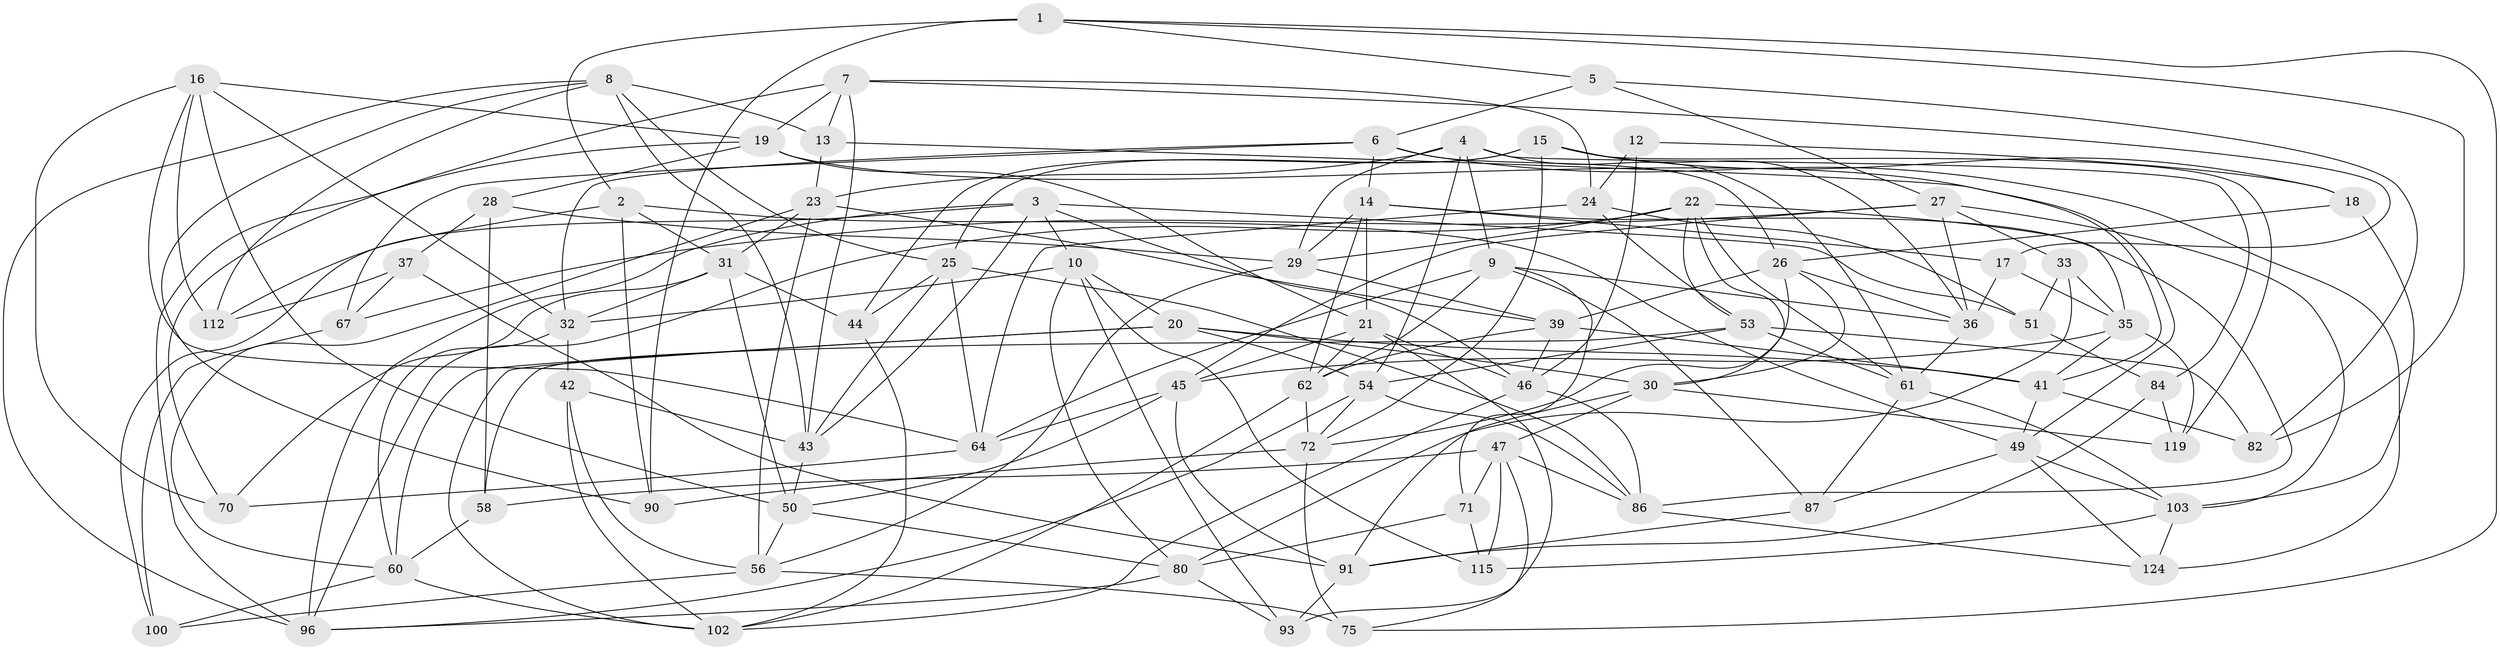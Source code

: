 // original degree distribution, {4: 1.0}
// Generated by graph-tools (version 1.1) at 2025/11/02/27/25 16:11:46]
// undirected, 75 vertices, 197 edges
graph export_dot {
graph [start="1"]
  node [color=gray90,style=filled];
  1 [super="+48"];
  2 [super="+63"];
  3 [super="+89"];
  4 [super="+122"];
  5;
  6 [super="+11"];
  7 [super="+109"];
  8 [super="+114"];
  9 [super="+117"];
  10 [super="+77"];
  12;
  13;
  14 [super="+40"];
  15 [super="+66"];
  16 [super="+34"];
  17;
  18;
  19 [super="+104"];
  20 [super="+105"];
  21 [super="+73"];
  22 [super="+81"];
  23 [super="+111"];
  24 [super="+57"];
  25 [super="+52"];
  26 [super="+38"];
  27 [super="+108"];
  28;
  29 [super="+69"];
  30 [super="+95"];
  31 [super="+74"];
  32 [super="+92"];
  33;
  35 [super="+65"];
  36 [super="+83"];
  37;
  39 [super="+55"];
  41 [super="+59"];
  42;
  43 [super="+101"];
  44;
  45 [super="+98"];
  46 [super="+106"];
  47 [super="+88"];
  49 [super="+116"];
  50 [super="+110"];
  51;
  53 [super="+68"];
  54 [super="+121"];
  56 [super="+76"];
  58;
  60 [super="+78"];
  61 [super="+85"];
  62 [super="+94"];
  64 [super="+79"];
  67;
  70;
  71;
  72 [super="+120"];
  75;
  80 [super="+123"];
  82;
  84;
  86 [super="+99"];
  87;
  90;
  91 [super="+97"];
  93;
  96 [super="+107"];
  100;
  102 [super="+118"];
  103 [super="+113"];
  112;
  115;
  119;
  124;
  1 -- 75;
  1 -- 2 [weight=2];
  1 -- 82;
  1 -- 90;
  1 -- 5;
  2 -- 90;
  2 -- 49;
  2 -- 112;
  2 -- 31;
  3 -- 46;
  3 -- 10;
  3 -- 51;
  3 -- 100;
  3 -- 43;
  3 -- 96;
  4 -- 54;
  4 -- 9;
  4 -- 84;
  4 -- 29;
  4 -- 61;
  4 -- 23;
  5 -- 82;
  5 -- 27;
  5 -- 6;
  6 -- 32;
  6 -- 67;
  6 -- 124;
  6 -- 26;
  6 -- 14;
  7 -- 43;
  7 -- 17;
  7 -- 13;
  7 -- 70;
  7 -- 24;
  7 -- 19;
  8 -- 90;
  8 -- 112;
  8 -- 13;
  8 -- 25;
  8 -- 96;
  8 -- 43;
  9 -- 87;
  9 -- 36;
  9 -- 71;
  9 -- 62;
  9 -- 64;
  10 -- 32;
  10 -- 80;
  10 -- 115;
  10 -- 93;
  10 -- 20;
  12 -- 18;
  12 -- 24 [weight=2];
  12 -- 46;
  13 -- 41;
  13 -- 23;
  14 -- 21;
  14 -- 29;
  14 -- 17;
  14 -- 86;
  14 -- 62;
  15 -- 44;
  15 -- 72;
  15 -- 18;
  15 -- 36;
  15 -- 119;
  15 -- 25;
  16 -- 32;
  16 -- 50;
  16 -- 19;
  16 -- 112;
  16 -- 70;
  16 -- 64;
  17 -- 35;
  17 -- 36;
  18 -- 26;
  18 -- 103;
  19 -- 28;
  19 -- 96;
  19 -- 49;
  19 -- 21;
  20 -- 102;
  20 -- 41;
  20 -- 60;
  20 -- 54;
  20 -- 30;
  21 -- 45;
  21 -- 93;
  21 -- 46;
  21 -- 62;
  22 -- 53;
  22 -- 29;
  22 -- 35;
  22 -- 61;
  22 -- 30;
  22 -- 96;
  23 -- 31;
  23 -- 39;
  23 -- 56;
  23 -- 60;
  24 -- 51;
  24 -- 53;
  24 -- 64;
  25 -- 86;
  25 -- 43;
  25 -- 64;
  25 -- 44;
  26 -- 36;
  26 -- 39;
  26 -- 72;
  26 -- 30;
  27 -- 33;
  27 -- 103;
  27 -- 45;
  27 -- 67;
  27 -- 36;
  28 -- 37;
  28 -- 58;
  28 -- 29;
  29 -- 56;
  29 -- 39;
  30 -- 119;
  30 -- 47;
  30 -- 91;
  31 -- 70;
  31 -- 32;
  31 -- 50;
  31 -- 44;
  32 -- 42;
  32 -- 60;
  33 -- 51;
  33 -- 35;
  33 -- 80;
  35 -- 119;
  35 -- 41;
  35 -- 45;
  36 -- 61;
  37 -- 91;
  37 -- 112;
  37 -- 67;
  39 -- 46;
  39 -- 41;
  39 -- 62;
  41 -- 82;
  41 -- 49;
  42 -- 43;
  42 -- 102;
  42 -- 56;
  43 -- 50;
  44 -- 102;
  45 -- 50;
  45 -- 64;
  45 -- 91;
  46 -- 86;
  46 -- 102;
  47 -- 115;
  47 -- 58;
  47 -- 75;
  47 -- 71;
  47 -- 86;
  49 -- 124;
  49 -- 87;
  49 -- 103;
  50 -- 56;
  50 -- 80;
  51 -- 84;
  53 -- 82;
  53 -- 58;
  53 -- 61;
  53 -- 54;
  54 -- 86;
  54 -- 96;
  54 -- 72;
  56 -- 100;
  56 -- 75;
  58 -- 60;
  60 -- 100;
  60 -- 102;
  61 -- 87;
  61 -- 103;
  62 -- 72;
  62 -- 102;
  64 -- 70;
  67 -- 100;
  71 -- 115;
  71 -- 80;
  72 -- 75;
  72 -- 90;
  80 -- 93;
  80 -- 96;
  84 -- 91;
  84 -- 119;
  86 -- 124;
  87 -- 91;
  91 -- 93;
  103 -- 115;
  103 -- 124;
}
